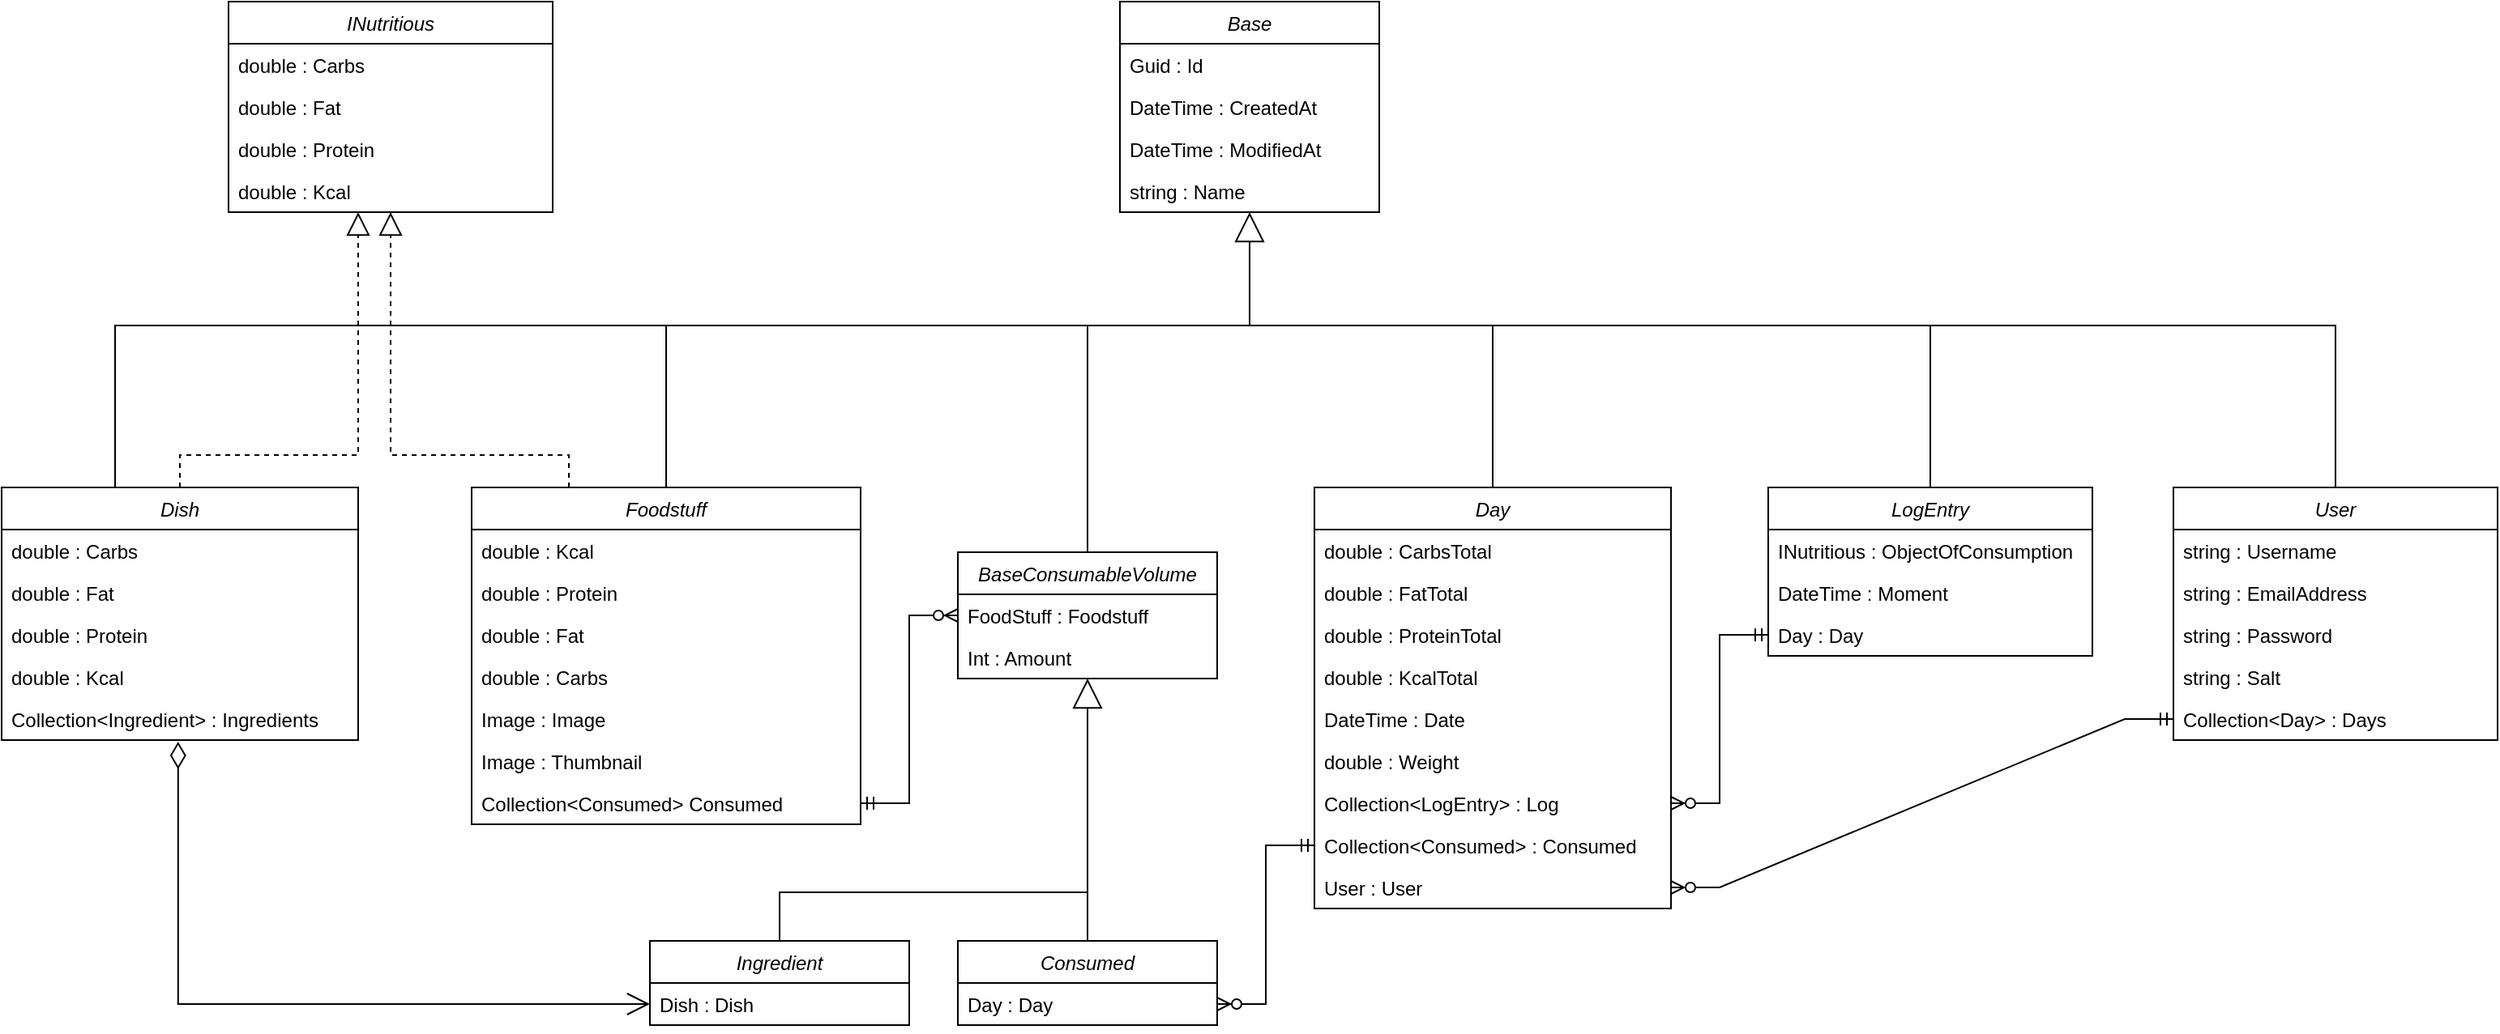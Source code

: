 <mxfile version="18.0.7" type="device"><diagram id="C5RBs43oDa-KdzZeNtuy" name="Page-1"><mxGraphModel dx="1422" dy="794" grid="1" gridSize="10" guides="1" tooltips="1" connect="1" arrows="1" fold="1" page="1" pageScale="1" pageWidth="827" pageHeight="1169" math="0" shadow="0"><root><mxCell id="WIyWlLk6GJQsqaUBKTNV-0"/><mxCell id="WIyWlLk6GJQsqaUBKTNV-1" parent="WIyWlLk6GJQsqaUBKTNV-0"/><mxCell id="zkfFHV4jXpPFQw0GAbJ--0" value="Foodstuff" style="swimlane;fontStyle=2;align=center;verticalAlign=top;childLayout=stackLayout;horizontal=1;startSize=26;horizontalStack=0;resizeParent=1;resizeLast=0;collapsible=1;marginBottom=0;rounded=0;shadow=0;strokeWidth=1;" parent="WIyWlLk6GJQsqaUBKTNV-1" vertex="1"><mxGeometry x="300" y="300" width="240" height="208" as="geometry"><mxRectangle x="280" y="300" width="160" height="26" as="alternateBounds"/></mxGeometry></mxCell><mxCell id="zkfFHV4jXpPFQw0GAbJ--1" value="double : Kcal" style="text;align=left;verticalAlign=top;spacingLeft=4;spacingRight=4;overflow=hidden;rotatable=0;points=[[0,0.5],[1,0.5]];portConstraint=eastwest;" parent="zkfFHV4jXpPFQw0GAbJ--0" vertex="1"><mxGeometry y="26" width="240" height="26" as="geometry"/></mxCell><mxCell id="zkfFHV4jXpPFQw0GAbJ--2" value="double : Protein" style="text;align=left;verticalAlign=top;spacingLeft=4;spacingRight=4;overflow=hidden;rotatable=0;points=[[0,0.5],[1,0.5]];portConstraint=eastwest;rounded=0;shadow=0;html=0;" parent="zkfFHV4jXpPFQw0GAbJ--0" vertex="1"><mxGeometry y="52" width="240" height="26" as="geometry"/></mxCell><mxCell id="zkfFHV4jXpPFQw0GAbJ--3" value="double : Fat" style="text;align=left;verticalAlign=top;spacingLeft=4;spacingRight=4;overflow=hidden;rotatable=0;points=[[0,0.5],[1,0.5]];portConstraint=eastwest;rounded=0;shadow=0;html=0;" parent="zkfFHV4jXpPFQw0GAbJ--0" vertex="1"><mxGeometry y="78" width="240" height="26" as="geometry"/></mxCell><mxCell id="a9QoW1lIXUyq1pUz_RKB-8" value="double : Carbs" style="text;align=left;verticalAlign=top;spacingLeft=4;spacingRight=4;overflow=hidden;rotatable=0;points=[[0,0.5],[1,0.5]];portConstraint=eastwest;rounded=0;shadow=0;html=0;" vertex="1" parent="zkfFHV4jXpPFQw0GAbJ--0"><mxGeometry y="104" width="240" height="26" as="geometry"/></mxCell><mxCell id="a9QoW1lIXUyq1pUz_RKB-9" value="Image : Image" style="text;align=left;verticalAlign=top;spacingLeft=4;spacingRight=4;overflow=hidden;rotatable=0;points=[[0,0.5],[1,0.5]];portConstraint=eastwest;rounded=0;shadow=0;html=0;" vertex="1" parent="zkfFHV4jXpPFQw0GAbJ--0"><mxGeometry y="130" width="240" height="26" as="geometry"/></mxCell><mxCell id="a9QoW1lIXUyq1pUz_RKB-10" value="Image : Thumbnail" style="text;align=left;verticalAlign=top;spacingLeft=4;spacingRight=4;overflow=hidden;rotatable=0;points=[[0,0.5],[1,0.5]];portConstraint=eastwest;rounded=0;shadow=0;html=0;" vertex="1" parent="zkfFHV4jXpPFQw0GAbJ--0"><mxGeometry y="156" width="240" height="26" as="geometry"/></mxCell><mxCell id="a9QoW1lIXUyq1pUz_RKB-48" value="Collection&lt;Consumed&gt; Consumed" style="text;align=left;verticalAlign=top;spacingLeft=4;spacingRight=4;overflow=hidden;rotatable=0;points=[[0,0.5],[1,0.5]];portConstraint=eastwest;rounded=0;shadow=0;html=0;" vertex="1" parent="zkfFHV4jXpPFQw0GAbJ--0"><mxGeometry y="182" width="240" height="26" as="geometry"/></mxCell><mxCell id="a9QoW1lIXUyq1pUz_RKB-0" value="Base" style="swimlane;fontStyle=2;align=center;verticalAlign=top;childLayout=stackLayout;horizontal=1;startSize=26;horizontalStack=0;resizeParent=1;resizeLast=0;collapsible=1;marginBottom=0;rounded=0;shadow=0;strokeWidth=1;" vertex="1" parent="WIyWlLk6GJQsqaUBKTNV-1"><mxGeometry x="700" width="160" height="130" as="geometry"><mxRectangle x="230" y="140" width="160" height="26" as="alternateBounds"/></mxGeometry></mxCell><mxCell id="a9QoW1lIXUyq1pUz_RKB-1" value="Guid : Id&#10;" style="text;align=left;verticalAlign=top;spacingLeft=4;spacingRight=4;overflow=hidden;rotatable=0;points=[[0,0.5],[1,0.5]];portConstraint=eastwest;" vertex="1" parent="a9QoW1lIXUyq1pUz_RKB-0"><mxGeometry y="26" width="160" height="26" as="geometry"/></mxCell><mxCell id="a9QoW1lIXUyq1pUz_RKB-2" value="DateTime : CreatedAt&#10;" style="text;align=left;verticalAlign=top;spacingLeft=4;spacingRight=4;overflow=hidden;rotatable=0;points=[[0,0.5],[1,0.5]];portConstraint=eastwest;rounded=0;shadow=0;html=0;" vertex="1" parent="a9QoW1lIXUyq1pUz_RKB-0"><mxGeometry y="52" width="160" height="26" as="geometry"/></mxCell><mxCell id="a9QoW1lIXUyq1pUz_RKB-3" value="DateTime : ModifiedAt" style="text;align=left;verticalAlign=top;spacingLeft=4;spacingRight=4;overflow=hidden;rotatable=0;points=[[0,0.5],[1,0.5]];portConstraint=eastwest;rounded=0;shadow=0;html=0;" vertex="1" parent="a9QoW1lIXUyq1pUz_RKB-0"><mxGeometry y="78" width="160" height="26" as="geometry"/></mxCell><mxCell id="a9QoW1lIXUyq1pUz_RKB-6" value="string : Name" style="text;align=left;verticalAlign=top;spacingLeft=4;spacingRight=4;overflow=hidden;rotatable=0;points=[[0,0.5],[1,0.5]];portConstraint=eastwest;rounded=0;shadow=0;html=0;" vertex="1" parent="a9QoW1lIXUyq1pUz_RKB-0"><mxGeometry y="104" width="160" height="26" as="geometry"/></mxCell><mxCell id="a9QoW1lIXUyq1pUz_RKB-7" value="" style="endArrow=block;endSize=16;endFill=0;html=1;rounded=0;exitX=0.5;exitY=0;exitDx=0;exitDy=0;" edge="1" parent="WIyWlLk6GJQsqaUBKTNV-1" source="zkfFHV4jXpPFQw0GAbJ--0" target="a9QoW1lIXUyq1pUz_RKB-6"><mxGeometry x="-0.5" y="30" width="160" relative="1" as="geometry"><mxPoint x="190" y="230" as="sourcePoint"/><mxPoint x="790" y="160" as="targetPoint"/><Array as="points"><mxPoint x="420" y="200"/><mxPoint x="780" y="200"/></Array><mxPoint as="offset"/></mxGeometry></mxCell><mxCell id="a9QoW1lIXUyq1pUz_RKB-11" value="INutritious" style="swimlane;fontStyle=2;align=center;verticalAlign=top;childLayout=stackLayout;horizontal=1;startSize=26;horizontalStack=0;resizeParent=1;resizeLast=0;collapsible=1;marginBottom=0;rounded=0;shadow=0;strokeWidth=1;" vertex="1" parent="WIyWlLk6GJQsqaUBKTNV-1"><mxGeometry x="150" width="200" height="130" as="geometry"><mxRectangle x="230" y="140" width="160" height="26" as="alternateBounds"/></mxGeometry></mxCell><mxCell id="a9QoW1lIXUyq1pUz_RKB-23" value="double : Carbs" style="text;align=left;verticalAlign=top;spacingLeft=4;spacingRight=4;overflow=hidden;rotatable=0;points=[[0,0.5],[1,0.5]];portConstraint=eastwest;rounded=0;shadow=0;html=0;" vertex="1" parent="a9QoW1lIXUyq1pUz_RKB-11"><mxGeometry y="26" width="200" height="26" as="geometry"/></mxCell><mxCell id="a9QoW1lIXUyq1pUz_RKB-22" value="double : Fat" style="text;align=left;verticalAlign=top;spacingLeft=4;spacingRight=4;overflow=hidden;rotatable=0;points=[[0,0.5],[1,0.5]];portConstraint=eastwest;rounded=0;shadow=0;html=0;" vertex="1" parent="a9QoW1lIXUyq1pUz_RKB-11"><mxGeometry y="52" width="200" height="26" as="geometry"/></mxCell><mxCell id="a9QoW1lIXUyq1pUz_RKB-21" value="double : Protein" style="text;align=left;verticalAlign=top;spacingLeft=4;spacingRight=4;overflow=hidden;rotatable=0;points=[[0,0.5],[1,0.5]];portConstraint=eastwest;rounded=0;shadow=0;html=0;" vertex="1" parent="a9QoW1lIXUyq1pUz_RKB-11"><mxGeometry y="78" width="200" height="26" as="geometry"/></mxCell><mxCell id="a9QoW1lIXUyq1pUz_RKB-20" value="double : Kcal" style="text;align=left;verticalAlign=top;spacingLeft=4;spacingRight=4;overflow=hidden;rotatable=0;points=[[0,0.5],[1,0.5]];portConstraint=eastwest;" vertex="1" parent="a9QoW1lIXUyq1pUz_RKB-11"><mxGeometry y="104" width="200" height="26" as="geometry"/></mxCell><mxCell id="a9QoW1lIXUyq1pUz_RKB-25" value="Day" style="swimlane;fontStyle=2;align=center;verticalAlign=top;childLayout=stackLayout;horizontal=1;startSize=26;horizontalStack=0;resizeParent=1;resizeLast=0;collapsible=1;marginBottom=0;rounded=0;shadow=0;strokeWidth=1;" vertex="1" parent="WIyWlLk6GJQsqaUBKTNV-1"><mxGeometry x="820" y="300" width="220" height="260" as="geometry"><mxRectangle x="230" y="140" width="160" height="26" as="alternateBounds"/></mxGeometry></mxCell><mxCell id="a9QoW1lIXUyq1pUz_RKB-26" value="double : CarbsTotal" style="text;align=left;verticalAlign=top;spacingLeft=4;spacingRight=4;overflow=hidden;rotatable=0;points=[[0,0.5],[1,0.5]];portConstraint=eastwest;rounded=0;shadow=0;html=0;" vertex="1" parent="a9QoW1lIXUyq1pUz_RKB-25"><mxGeometry y="26" width="220" height="26" as="geometry"/></mxCell><mxCell id="a9QoW1lIXUyq1pUz_RKB-27" value="double : FatTotal" style="text;align=left;verticalAlign=top;spacingLeft=4;spacingRight=4;overflow=hidden;rotatable=0;points=[[0,0.5],[1,0.5]];portConstraint=eastwest;rounded=0;shadow=0;html=0;" vertex="1" parent="a9QoW1lIXUyq1pUz_RKB-25"><mxGeometry y="52" width="220" height="26" as="geometry"/></mxCell><mxCell id="a9QoW1lIXUyq1pUz_RKB-28" value="double : ProteinTotal" style="text;align=left;verticalAlign=top;spacingLeft=4;spacingRight=4;overflow=hidden;rotatable=0;points=[[0,0.5],[1,0.5]];portConstraint=eastwest;rounded=0;shadow=0;html=0;" vertex="1" parent="a9QoW1lIXUyq1pUz_RKB-25"><mxGeometry y="78" width="220" height="26" as="geometry"/></mxCell><mxCell id="a9QoW1lIXUyq1pUz_RKB-29" value="double : KcalTotal" style="text;align=left;verticalAlign=top;spacingLeft=4;spacingRight=4;overflow=hidden;rotatable=0;points=[[0,0.5],[1,0.5]];portConstraint=eastwest;" vertex="1" parent="a9QoW1lIXUyq1pUz_RKB-25"><mxGeometry y="104" width="220" height="26" as="geometry"/></mxCell><mxCell id="a9QoW1lIXUyq1pUz_RKB-31" value="DateTime : Date" style="text;align=left;verticalAlign=top;spacingLeft=4;spacingRight=4;overflow=hidden;rotatable=0;points=[[0,0.5],[1,0.5]];portConstraint=eastwest;" vertex="1" parent="a9QoW1lIXUyq1pUz_RKB-25"><mxGeometry y="130" width="220" height="26" as="geometry"/></mxCell><mxCell id="a9QoW1lIXUyq1pUz_RKB-32" value="double : Weight" style="text;align=left;verticalAlign=top;spacingLeft=4;spacingRight=4;overflow=hidden;rotatable=0;points=[[0,0.5],[1,0.5]];portConstraint=eastwest;" vertex="1" parent="a9QoW1lIXUyq1pUz_RKB-25"><mxGeometry y="156" width="220" height="26" as="geometry"/></mxCell><mxCell id="a9QoW1lIXUyq1pUz_RKB-97" value="Collection&lt;LogEntry&gt; : Log&#10;" style="text;align=left;verticalAlign=top;spacingLeft=4;spacingRight=4;overflow=hidden;rotatable=0;points=[[0,0.5],[1,0.5]];portConstraint=eastwest;" vertex="1" parent="a9QoW1lIXUyq1pUz_RKB-25"><mxGeometry y="182" width="220" height="26" as="geometry"/></mxCell><mxCell id="a9QoW1lIXUyq1pUz_RKB-53" value="Collection&lt;Consumed&gt; : Consumed&#10;" style="text;align=left;verticalAlign=top;spacingLeft=4;spacingRight=4;overflow=hidden;rotatable=0;points=[[0,0.5],[1,0.5]];portConstraint=eastwest;" vertex="1" parent="a9QoW1lIXUyq1pUz_RKB-25"><mxGeometry y="208" width="220" height="26" as="geometry"/></mxCell><mxCell id="a9QoW1lIXUyq1pUz_RKB-33" value="User : User" style="text;align=left;verticalAlign=top;spacingLeft=4;spacingRight=4;overflow=hidden;rotatable=0;points=[[0,0.5],[1,0.5]];portConstraint=eastwest;" vertex="1" parent="a9QoW1lIXUyq1pUz_RKB-25"><mxGeometry y="234" width="220" height="26" as="geometry"/></mxCell><mxCell id="a9QoW1lIXUyq1pUz_RKB-34" value="Consumed&#10;" style="swimlane;fontStyle=2;align=center;verticalAlign=top;childLayout=stackLayout;horizontal=1;startSize=26;horizontalStack=0;resizeParent=1;resizeLast=0;collapsible=1;marginBottom=0;rounded=0;shadow=0;strokeWidth=1;" vertex="1" parent="WIyWlLk6GJQsqaUBKTNV-1"><mxGeometry x="600" y="580" width="160" height="52" as="geometry"><mxRectangle x="230" y="140" width="160" height="26" as="alternateBounds"/></mxGeometry></mxCell><mxCell id="a9QoW1lIXUyq1pUz_RKB-79" value="Day : Day" style="text;align=left;verticalAlign=top;spacingLeft=4;spacingRight=4;overflow=hidden;rotatable=0;points=[[0,0.5],[1,0.5]];portConstraint=eastwest;rounded=0;shadow=0;html=0;" vertex="1" parent="a9QoW1lIXUyq1pUz_RKB-34"><mxGeometry y="26" width="160" height="26" as="geometry"/></mxCell><mxCell id="a9QoW1lIXUyq1pUz_RKB-40" value="" style="endArrow=none;html=1;rounded=0;entryX=0.5;entryY=0;entryDx=0;entryDy=0;" edge="1" parent="WIyWlLk6GJQsqaUBKTNV-1" target="a9QoW1lIXUyq1pUz_RKB-25"><mxGeometry width="50" height="50" relative="1" as="geometry"><mxPoint x="760" y="200" as="sourcePoint"/><mxPoint x="940" y="340" as="targetPoint"/><Array as="points"><mxPoint x="930" y="200"/></Array></mxGeometry></mxCell><mxCell id="a9QoW1lIXUyq1pUz_RKB-41" value="" style="endArrow=none;html=1;rounded=0;exitX=0.5;exitY=0;exitDx=0;exitDy=0;" edge="1" parent="WIyWlLk6GJQsqaUBKTNV-1" source="a9QoW1lIXUyq1pUz_RKB-85"><mxGeometry width="50" height="50" relative="1" as="geometry"><mxPoint x="680" y="330" as="sourcePoint"/><mxPoint x="680" y="200" as="targetPoint"/></mxGeometry></mxCell><mxCell id="a9QoW1lIXUyq1pUz_RKB-52" value="" style="edgeStyle=entityRelationEdgeStyle;fontSize=12;html=1;endArrow=ERzeroToMany;startArrow=ERmandOne;rounded=0;exitX=1;exitY=0.5;exitDx=0;exitDy=0;" edge="1" parent="WIyWlLk6GJQsqaUBKTNV-1" source="a9QoW1lIXUyq1pUz_RKB-48" target="a9QoW1lIXUyq1pUz_RKB-86"><mxGeometry width="100" height="100" relative="1" as="geometry"><mxPoint x="590" y="340" as="sourcePoint"/><mxPoint x="690" y="240" as="targetPoint"/></mxGeometry></mxCell><mxCell id="a9QoW1lIXUyq1pUz_RKB-54" value="" style="edgeStyle=entityRelationEdgeStyle;fontSize=12;html=1;endArrow=ERzeroToMany;startArrow=ERmandOne;rounded=0;entryX=1;entryY=0.5;entryDx=0;entryDy=0;" edge="1" parent="WIyWlLk6GJQsqaUBKTNV-1" source="a9QoW1lIXUyq1pUz_RKB-53" target="a9QoW1lIXUyq1pUz_RKB-79"><mxGeometry width="100" height="100" relative="1" as="geometry"><mxPoint x="820" y="663" as="sourcePoint"/><mxPoint x="980" y="507" as="targetPoint"/></mxGeometry></mxCell><mxCell id="a9QoW1lIXUyq1pUz_RKB-55" value="Dish" style="swimlane;fontStyle=2;align=center;verticalAlign=top;childLayout=stackLayout;horizontal=1;startSize=26;horizontalStack=0;resizeParent=1;resizeLast=0;collapsible=1;marginBottom=0;rounded=0;shadow=0;strokeWidth=1;" vertex="1" parent="WIyWlLk6GJQsqaUBKTNV-1"><mxGeometry x="10" y="300" width="220" height="156" as="geometry"><mxRectangle x="230" y="140" width="160" height="26" as="alternateBounds"/></mxGeometry></mxCell><mxCell id="a9QoW1lIXUyq1pUz_RKB-69" value="double : Carbs" style="text;align=left;verticalAlign=top;spacingLeft=4;spacingRight=4;overflow=hidden;rotatable=0;points=[[0,0.5],[1,0.5]];portConstraint=eastwest;rounded=0;shadow=0;html=0;" vertex="1" parent="a9QoW1lIXUyq1pUz_RKB-55"><mxGeometry y="26" width="220" height="26" as="geometry"/></mxCell><mxCell id="a9QoW1lIXUyq1pUz_RKB-68" value="double : Fat" style="text;align=left;verticalAlign=top;spacingLeft=4;spacingRight=4;overflow=hidden;rotatable=0;points=[[0,0.5],[1,0.5]];portConstraint=eastwest;rounded=0;shadow=0;html=0;" vertex="1" parent="a9QoW1lIXUyq1pUz_RKB-55"><mxGeometry y="52" width="220" height="26" as="geometry"/></mxCell><mxCell id="a9QoW1lIXUyq1pUz_RKB-67" value="double : Protein" style="text;align=left;verticalAlign=top;spacingLeft=4;spacingRight=4;overflow=hidden;rotatable=0;points=[[0,0.5],[1,0.5]];portConstraint=eastwest;rounded=0;shadow=0;html=0;" vertex="1" parent="a9QoW1lIXUyq1pUz_RKB-55"><mxGeometry y="78" width="220" height="26" as="geometry"/></mxCell><mxCell id="a9QoW1lIXUyq1pUz_RKB-66" value="double : Kcal" style="text;align=left;verticalAlign=top;spacingLeft=4;spacingRight=4;overflow=hidden;rotatable=0;points=[[0,0.5],[1,0.5]];portConstraint=eastwest;" vertex="1" parent="a9QoW1lIXUyq1pUz_RKB-55"><mxGeometry y="104" width="220" height="26" as="geometry"/></mxCell><mxCell id="a9QoW1lIXUyq1pUz_RKB-93" value="Collection&lt;Ingredient&gt; : Ingredients" style="text;align=left;verticalAlign=top;spacingLeft=4;spacingRight=4;overflow=hidden;rotatable=0;points=[[0,0.5],[1,0.5]];portConstraint=eastwest;" vertex="1" parent="a9QoW1lIXUyq1pUz_RKB-55"><mxGeometry y="130" width="220" height="26" as="geometry"/></mxCell><mxCell id="a9QoW1lIXUyq1pUz_RKB-70" value="Ingredient&#10;" style="swimlane;fontStyle=2;align=center;verticalAlign=top;childLayout=stackLayout;horizontal=1;startSize=26;horizontalStack=0;resizeParent=1;resizeLast=0;collapsible=1;marginBottom=0;rounded=0;shadow=0;strokeWidth=1;" vertex="1" parent="WIyWlLk6GJQsqaUBKTNV-1"><mxGeometry x="410" y="580" width="160" height="52" as="geometry"><mxRectangle x="230" y="140" width="160" height="26" as="alternateBounds"/></mxGeometry></mxCell><mxCell id="a9QoW1lIXUyq1pUz_RKB-74" value="Dish : Dish" style="text;align=left;verticalAlign=top;spacingLeft=4;spacingRight=4;overflow=hidden;rotatable=0;points=[[0,0.5],[1,0.5]];portConstraint=eastwest;" vertex="1" parent="a9QoW1lIXUyq1pUz_RKB-70"><mxGeometry y="26" width="160" height="26" as="geometry"/></mxCell><mxCell id="a9QoW1lIXUyq1pUz_RKB-76" value="" style="endArrow=block;dashed=1;endFill=0;endSize=12;html=1;rounded=0;exitX=0.5;exitY=0;exitDx=0;exitDy=0;" edge="1" parent="WIyWlLk6GJQsqaUBKTNV-1" source="a9QoW1lIXUyq1pUz_RKB-55"><mxGeometry width="160" relative="1" as="geometry"><mxPoint x="200" y="230" as="sourcePoint"/><mxPoint x="230" y="130" as="targetPoint"/><Array as="points"><mxPoint x="120" y="280"/><mxPoint x="230" y="280"/></Array></mxGeometry></mxCell><mxCell id="a9QoW1lIXUyq1pUz_RKB-77" value="" style="endArrow=block;dashed=1;endFill=0;endSize=12;html=1;rounded=0;exitX=0.25;exitY=0;exitDx=0;exitDy=0;" edge="1" parent="WIyWlLk6GJQsqaUBKTNV-1" source="zkfFHV4jXpPFQw0GAbJ--0" target="a9QoW1lIXUyq1pUz_RKB-11"><mxGeometry width="160" relative="1" as="geometry"><mxPoint x="230" y="200" as="sourcePoint"/><mxPoint x="390" y="200" as="targetPoint"/><Array as="points"><mxPoint x="360" y="280"/><mxPoint x="250" y="280"/></Array></mxGeometry></mxCell><mxCell id="a9QoW1lIXUyq1pUz_RKB-78" value="" style="endArrow=none;html=1;rounded=0;" edge="1" parent="WIyWlLk6GJQsqaUBKTNV-1"><mxGeometry width="50" height="50" relative="1" as="geometry"><mxPoint x="80" y="300" as="sourcePoint"/><mxPoint x="420" y="200" as="targetPoint"/><Array as="points"><mxPoint x="80" y="200"/></Array></mxGeometry></mxCell><mxCell id="a9QoW1lIXUyq1pUz_RKB-85" value="BaseConsumableVolume" style="swimlane;fontStyle=2;align=center;verticalAlign=top;childLayout=stackLayout;horizontal=1;startSize=26;horizontalStack=0;resizeParent=1;resizeLast=0;collapsible=1;marginBottom=0;rounded=0;shadow=0;strokeWidth=1;" vertex="1" parent="WIyWlLk6GJQsqaUBKTNV-1"><mxGeometry x="600" y="340" width="160" height="78" as="geometry"><mxRectangle x="230" y="140" width="160" height="26" as="alternateBounds"/></mxGeometry></mxCell><mxCell id="a9QoW1lIXUyq1pUz_RKB-86" value="FoodStuff : Foodstuff" style="text;align=left;verticalAlign=top;spacingLeft=4;spacingRight=4;overflow=hidden;rotatable=0;points=[[0,0.5],[1,0.5]];portConstraint=eastwest;rounded=0;shadow=0;html=0;" vertex="1" parent="a9QoW1lIXUyq1pUz_RKB-85"><mxGeometry y="26" width="160" height="26" as="geometry"/></mxCell><mxCell id="a9QoW1lIXUyq1pUz_RKB-87" value="Int : Amount" style="text;align=left;verticalAlign=top;spacingLeft=4;spacingRight=4;overflow=hidden;rotatable=0;points=[[0,0.5],[1,0.5]];portConstraint=eastwest;rounded=0;shadow=0;html=0;" vertex="1" parent="a9QoW1lIXUyq1pUz_RKB-85"><mxGeometry y="52" width="160" height="26" as="geometry"/></mxCell><mxCell id="a9QoW1lIXUyq1pUz_RKB-90" value="" style="endArrow=block;endSize=16;endFill=0;html=1;rounded=0;exitX=0.5;exitY=0;exitDx=0;exitDy=0;" edge="1" parent="WIyWlLk6GJQsqaUBKTNV-1" source="a9QoW1lIXUyq1pUz_RKB-34" target="a9QoW1lIXUyq1pUz_RKB-87"><mxGeometry x="-0.5" y="30" width="160" relative="1" as="geometry"><mxPoint x="210" y="754" as="sourcePoint"/><mxPoint x="700" y="417" as="targetPoint"/><Array as="points"><mxPoint x="680" y="460"/><mxPoint x="680" y="440"/></Array><mxPoint as="offset"/></mxGeometry></mxCell><mxCell id="a9QoW1lIXUyq1pUz_RKB-91" value="" style="endArrow=none;html=1;rounded=0;exitX=0.5;exitY=0;exitDx=0;exitDy=0;" edge="1" parent="WIyWlLk6GJQsqaUBKTNV-1" source="a9QoW1lIXUyq1pUz_RKB-70"><mxGeometry width="50" height="50" relative="1" as="geometry"><mxPoint x="290" y="700" as="sourcePoint"/><mxPoint x="680" y="550" as="targetPoint"/><Array as="points"><mxPoint x="490" y="550"/></Array></mxGeometry></mxCell><mxCell id="a9QoW1lIXUyq1pUz_RKB-92" value="" style="endArrow=open;html=1;endSize=12;startArrow=diamondThin;startSize=14;startFill=0;edgeStyle=orthogonalEdgeStyle;align=left;verticalAlign=bottom;rounded=0;exitX=0.495;exitY=1.038;exitDx=0;exitDy=0;exitPerimeter=0;" edge="1" parent="WIyWlLk6GJQsqaUBKTNV-1" source="a9QoW1lIXUyq1pUz_RKB-93" target="a9QoW1lIXUyq1pUz_RKB-74"><mxGeometry x="-0.898" y="11" relative="1" as="geometry"><mxPoint x="160" y="584" as="sourcePoint"/><mxPoint x="310" y="584" as="targetPoint"/><mxPoint as="offset"/></mxGeometry></mxCell><mxCell id="a9QoW1lIXUyq1pUz_RKB-94" value="LogEntry" style="swimlane;fontStyle=2;align=center;verticalAlign=top;childLayout=stackLayout;horizontal=1;startSize=26;horizontalStack=0;resizeParent=1;resizeLast=0;collapsible=1;marginBottom=0;rounded=0;shadow=0;strokeWidth=1;" vertex="1" parent="WIyWlLk6GJQsqaUBKTNV-1"><mxGeometry x="1100" y="300" width="200" height="104" as="geometry"><mxRectangle x="230" y="140" width="160" height="26" as="alternateBounds"/></mxGeometry></mxCell><mxCell id="a9QoW1lIXUyq1pUz_RKB-95" value="INutritious : ObjectOfConsumption" style="text;align=left;verticalAlign=top;spacingLeft=4;spacingRight=4;overflow=hidden;rotatable=0;points=[[0,0.5],[1,0.5]];portConstraint=eastwest;rounded=0;shadow=0;html=0;" vertex="1" parent="a9QoW1lIXUyq1pUz_RKB-94"><mxGeometry y="26" width="200" height="26" as="geometry"/></mxCell><mxCell id="a9QoW1lIXUyq1pUz_RKB-96" value="DateTime : Moment" style="text;align=left;verticalAlign=top;spacingLeft=4;spacingRight=4;overflow=hidden;rotatable=0;points=[[0,0.5],[1,0.5]];portConstraint=eastwest;rounded=0;shadow=0;html=0;" vertex="1" parent="a9QoW1lIXUyq1pUz_RKB-94"><mxGeometry y="52" width="200" height="26" as="geometry"/></mxCell><mxCell id="a9QoW1lIXUyq1pUz_RKB-98" value="Day : Day" style="text;align=left;verticalAlign=top;spacingLeft=4;spacingRight=4;overflow=hidden;rotatable=0;points=[[0,0.5],[1,0.5]];portConstraint=eastwest;rounded=0;shadow=0;html=0;" vertex="1" parent="a9QoW1lIXUyq1pUz_RKB-94"><mxGeometry y="78" width="200" height="26" as="geometry"/></mxCell><mxCell id="a9QoW1lIXUyq1pUz_RKB-99" value="" style="edgeStyle=entityRelationEdgeStyle;fontSize=12;html=1;endArrow=ERzeroToMany;startArrow=ERmandOne;rounded=0;" edge="1" parent="WIyWlLk6GJQsqaUBKTNV-1" source="a9QoW1lIXUyq1pUz_RKB-98" target="a9QoW1lIXUyq1pUz_RKB-97"><mxGeometry width="100" height="100" relative="1" as="geometry"><mxPoint x="1191" y="600" as="sourcePoint"/><mxPoint x="1291" y="500" as="targetPoint"/></mxGeometry></mxCell><mxCell id="a9QoW1lIXUyq1pUz_RKB-100" value="" style="endArrow=none;html=1;rounded=0;exitX=0.5;exitY=0;exitDx=0;exitDy=0;" edge="1" parent="WIyWlLk6GJQsqaUBKTNV-1" source="a9QoW1lIXUyq1pUz_RKB-94"><mxGeometry width="50" height="50" relative="1" as="geometry"><mxPoint x="1220" y="220" as="sourcePoint"/><mxPoint x="930" y="200" as="targetPoint"/><Array as="points"><mxPoint x="1200" y="200"/></Array></mxGeometry></mxCell><mxCell id="a9QoW1lIXUyq1pUz_RKB-101" value="User" style="swimlane;fontStyle=2;align=center;verticalAlign=top;childLayout=stackLayout;horizontal=1;startSize=26;horizontalStack=0;resizeParent=1;resizeLast=0;collapsible=1;marginBottom=0;rounded=0;shadow=0;strokeWidth=1;" vertex="1" parent="WIyWlLk6GJQsqaUBKTNV-1"><mxGeometry x="1350" y="300" width="200" height="156" as="geometry"><mxRectangle x="230" y="140" width="160" height="26" as="alternateBounds"/></mxGeometry></mxCell><mxCell id="a9QoW1lIXUyq1pUz_RKB-102" value="string : Username" style="text;align=left;verticalAlign=top;spacingLeft=4;spacingRight=4;overflow=hidden;rotatable=0;points=[[0,0.5],[1,0.5]];portConstraint=eastwest;rounded=0;shadow=0;html=0;" vertex="1" parent="a9QoW1lIXUyq1pUz_RKB-101"><mxGeometry y="26" width="200" height="26" as="geometry"/></mxCell><mxCell id="a9QoW1lIXUyq1pUz_RKB-103" value="string : EmailAddress" style="text;align=left;verticalAlign=top;spacingLeft=4;spacingRight=4;overflow=hidden;rotatable=0;points=[[0,0.5],[1,0.5]];portConstraint=eastwest;rounded=0;shadow=0;html=0;" vertex="1" parent="a9QoW1lIXUyq1pUz_RKB-101"><mxGeometry y="52" width="200" height="26" as="geometry"/></mxCell><mxCell id="a9QoW1lIXUyq1pUz_RKB-104" value="string : Password" style="text;align=left;verticalAlign=top;spacingLeft=4;spacingRight=4;overflow=hidden;rotatable=0;points=[[0,0.5],[1,0.5]];portConstraint=eastwest;rounded=0;shadow=0;html=0;" vertex="1" parent="a9QoW1lIXUyq1pUz_RKB-101"><mxGeometry y="78" width="200" height="26" as="geometry"/></mxCell><mxCell id="a9QoW1lIXUyq1pUz_RKB-109" value="string : Salt" style="text;align=left;verticalAlign=top;spacingLeft=4;spacingRight=4;overflow=hidden;rotatable=0;points=[[0,0.5],[1,0.5]];portConstraint=eastwest;rounded=0;shadow=0;html=0;" vertex="1" parent="a9QoW1lIXUyq1pUz_RKB-101"><mxGeometry y="104" width="200" height="26" as="geometry"/></mxCell><mxCell id="a9QoW1lIXUyq1pUz_RKB-107" value="Collection&lt;Day&gt; : Days" style="text;align=left;verticalAlign=top;spacingLeft=4;spacingRight=4;overflow=hidden;rotatable=0;points=[[0,0.5],[1,0.5]];portConstraint=eastwest;rounded=0;shadow=0;html=0;" vertex="1" parent="a9QoW1lIXUyq1pUz_RKB-101"><mxGeometry y="130" width="200" height="26" as="geometry"/></mxCell><mxCell id="a9QoW1lIXUyq1pUz_RKB-106" value="" style="endArrow=none;html=1;rounded=0;exitX=0.5;exitY=0;exitDx=0;exitDy=0;" edge="1" parent="WIyWlLk6GJQsqaUBKTNV-1" source="a9QoW1lIXUyq1pUz_RKB-101"><mxGeometry width="50" height="50" relative="1" as="geometry"><mxPoint x="1440" y="230" as="sourcePoint"/><mxPoint x="1200" y="200" as="targetPoint"/><Array as="points"><mxPoint x="1450" y="200"/></Array></mxGeometry></mxCell><mxCell id="a9QoW1lIXUyq1pUz_RKB-108" value="" style="edgeStyle=entityRelationEdgeStyle;fontSize=12;html=1;endArrow=ERzeroToMany;startArrow=ERmandOne;rounded=0;exitX=0;exitY=0.5;exitDx=0;exitDy=0;" edge="1" parent="WIyWlLk6GJQsqaUBKTNV-1" source="a9QoW1lIXUyq1pUz_RKB-107" target="a9QoW1lIXUyq1pUz_RKB-33"><mxGeometry width="100" height="100" relative="1" as="geometry"><mxPoint x="1240" y="476" as="sourcePoint"/><mxPoint x="1180" y="580" as="targetPoint"/></mxGeometry></mxCell></root></mxGraphModel></diagram></mxfile>